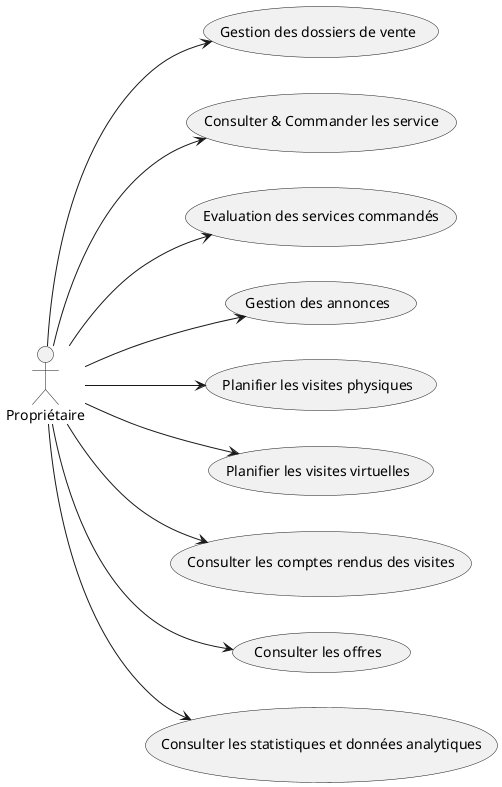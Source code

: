@startuml
left to right direction
(Gestion des dossiers de vente) as (1)
(Consulter & Commander les service) as (2)
(Evaluation des services commandés) as (3)
(Gestion des annonces) as (7)
(Planifier les visites physiques) as (4)
(Planifier les visites virtuelles) as (5)
(Consulter les comptes rendus des visites) as (6)
(Consulter les offres) as (9)
(Consulter les statistiques et données analytiques) as (8)
Propriétaire --> (1)
Propriétaire --> (2)
Propriétaire --> (3)
Propriétaire --> (4)
Propriétaire --> (5)
Propriétaire --> (6)
Propriétaire --> (7)
Propriétaire --> (8)
Propriétaire --> (9)
@enduml
